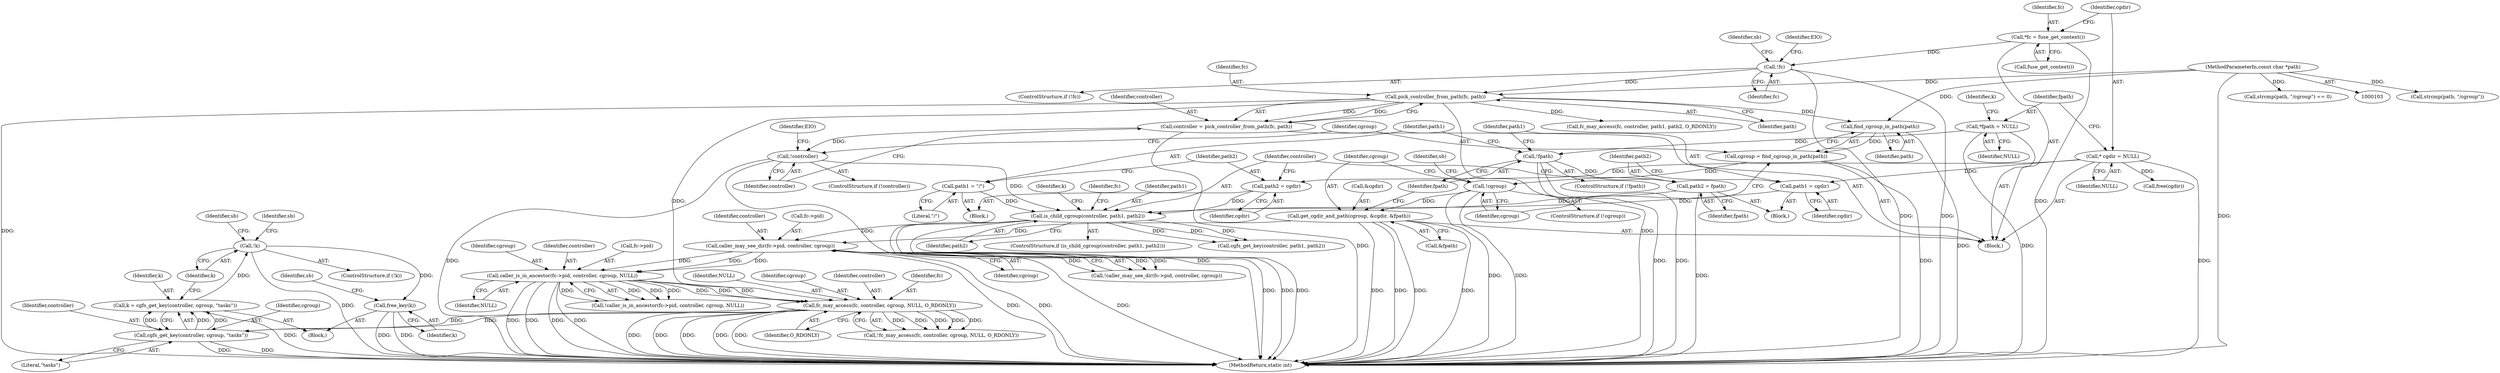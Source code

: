 digraph "0_lxcfs_a8b6c3e0537e90fba3c55910fd1b7229d54a60a7_0@API" {
"1000364" [label="(Call,free_key(k))"];
"1000336" [label="(Call,!k)"];
"1000329" [label="(Call,k = cgfs_get_key(controller, cgroup, \"tasks\"))"];
"1000331" [label="(Call,cgfs_get_key(controller, cgroup, \"tasks\"))"];
"1000310" [label="(Call,fc_may_access(fc, controller, cgroup, NULL, O_RDONLY))"];
"1000207" [label="(Call,pick_controller_from_path(fc, path))"];
"1000137" [label="(Call,!fc)"];
"1000109" [label="(Call,*fc = fuse_get_context())"];
"1000104" [label="(MethodParameterIn,const char *path)"];
"1000284" [label="(Call,caller_is_in_ancestor(fc->pid, controller, cgroup, NULL))"];
"1000270" [label="(Call,caller_may_see_dir(fc->pid, controller, cgroup))"];
"1000263" [label="(Call,is_child_cgroup(controller, path1, path2))"];
"1000211" [label="(Call,!controller)"];
"1000205" [label="(Call,controller = pick_controller_from_path(fc, path))"];
"1000256" [label="(Call,path1 = cgdir)"];
"1000113" [label="(Call,* cgdir = NULL)"];
"1000248" [label="(Call,path1 = \"/\")"];
"1000259" [label="(Call,path2 = fpath)"];
"1000245" [label="(Call,!fpath)"];
"1000117" [label="(Call,*fpath = NULL)"];
"1000251" [label="(Call,path2 = cgdir)"];
"1000238" [label="(Call,get_cgdir_and_path(cgroup, &cgdir, &fpath))"];
"1000221" [label="(Call,!cgroup)"];
"1000216" [label="(Call,cgroup = find_cgroup_in_path(path))"];
"1000218" [label="(Call,find_cgroup_in_path(path))"];
"1000222" [label="(Identifier,cgroup)"];
"1000312" [label="(Identifier,controller)"];
"1000240" [label="(Call,&cgdir)"];
"1000364" [label="(Call,free_key(k))"];
"1000266" [label="(Identifier,path2)"];
"1000262" [label="(ControlStructure,if (is_child_cgroup(controller, path1, path2)))"];
"1000205" [label="(Call,controller = pick_controller_from_path(fc, path))"];
"1000219" [label="(Identifier,path)"];
"1000310" [label="(Call,fc_may_access(fc, controller, cgroup, NULL, O_RDONLY))"];
"1000285" [label="(Call,fc->pid)"];
"1000109" [label="(Call,*fc = fuse_get_context())"];
"1000186" [label="(Call,strcmp(path, \"/cgroup\"))"];
"1000257" [label="(Identifier,path1)"];
"1000208" [label="(Identifier,fc)"];
"1000341" [label="(Identifier,sb)"];
"1000110" [label="(Identifier,fc)"];
"1000270" [label="(Call,caller_may_see_dir(fc->pid, controller, cgroup))"];
"1000119" [label="(Identifier,NULL)"];
"1000309" [label="(Call,!fc_may_access(fc, controller, cgroup, NULL, O_RDONLY))"];
"1000290" [label="(Identifier,NULL)"];
"1000271" [label="(Call,fc->pid)"];
"1000311" [label="(Identifier,fc)"];
"1000211" [label="(Call,!controller)"];
"1000256" [label="(Call,path1 = cgdir)"];
"1000143" [label="(Identifier,sb)"];
"1000250" [label="(Literal,\"/\")"];
"1000352" [label="(Identifier,sb)"];
"1000314" [label="(Identifier,NULL)"];
"1000368" [label="(Identifier,sb)"];
"1000258" [label="(Identifier,cgdir)"];
"1000457" [label="(MethodReturn,static int)"];
"1000269" [label="(Call,!caller_may_see_dir(fc->pid, controller, cgroup))"];
"1000263" [label="(Call,is_child_cgroup(controller, path1, path2))"];
"1000331" [label="(Call,cgfs_get_key(controller, cgroup, \"tasks\"))"];
"1000239" [label="(Identifier,cgroup)"];
"1000255" [label="(Block,)"];
"1000335" [label="(ControlStructure,if (!k))"];
"1000333" [label="(Identifier,cgroup)"];
"1000246" [label="(Identifier,fpath)"];
"1000113" [label="(Call,* cgdir = NULL)"];
"1000289" [label="(Identifier,cgroup)"];
"1000185" [label="(Call,strcmp(path, \"/cgroup\") == 0)"];
"1000249" [label="(Identifier,path1)"];
"1000137" [label="(Call,!fc)"];
"1000274" [label="(Identifier,controller)"];
"1000117" [label="(Call,*fpath = NULL)"];
"1000111" [label="(Call,fuse_get_context())"];
"1000217" [label="(Identifier,cgroup)"];
"1000215" [label="(Identifier,EIO)"];
"1000104" [label="(MethodParameterIn,const char *path)"];
"1000267" [label="(Block,)"];
"1000288" [label="(Identifier,controller)"];
"1000453" [label="(Call,free(cgdir))"];
"1000437" [label="(Call,fc_may_access(fc, controller, path1, path2, O_RDONLY))"];
"1000284" [label="(Call,caller_is_in_ancestor(fc->pid, controller, cgroup, NULL))"];
"1000216" [label="(Call,cgroup = find_cgroup_in_path(path))"];
"1000242" [label="(Call,&fpath)"];
"1000244" [label="(ControlStructure,if (!fpath))"];
"1000238" [label="(Call,get_cgdir_and_path(cgroup, &cgdir, &fpath))"];
"1000248" [label="(Call,path1 = \"/\")"];
"1000114" [label="(Identifier,cgdir)"];
"1000124" [label="(Identifier,k)"];
"1000138" [label="(Identifier,fc)"];
"1000272" [label="(Identifier,fc)"];
"1000261" [label="(Identifier,fpath)"];
"1000379" [label="(Call,cgfs_get_key(controller, path1, path2))"];
"1000329" [label="(Call,k = cgfs_get_key(controller, cgroup, \"tasks\"))"];
"1000251" [label="(Call,path2 = cgdir)"];
"1000226" [label="(Identifier,sb)"];
"1000206" [label="(Identifier,controller)"];
"1000115" [label="(Identifier,NULL)"];
"1000330" [label="(Identifier,k)"];
"1000283" [label="(Call,!caller_is_in_ancestor(fc->pid, controller, cgroup, NULL))"];
"1000210" [label="(ControlStructure,if (!controller))"];
"1000264" [label="(Identifier,controller)"];
"1000253" [label="(Identifier,cgdir)"];
"1000365" [label="(Identifier,k)"];
"1000265" [label="(Identifier,path1)"];
"1000220" [label="(ControlStructure,if (!cgroup))"];
"1000245" [label="(Call,!fpath)"];
"1000313" [label="(Identifier,cgroup)"];
"1000209" [label="(Identifier,path)"];
"1000337" [label="(Identifier,k)"];
"1000334" [label="(Literal,\"tasks\")"];
"1000136" [label="(ControlStructure,if (!fc))"];
"1000252" [label="(Identifier,path2)"];
"1000212" [label="(Identifier,controller)"];
"1000378" [label="(Identifier,k)"];
"1000218" [label="(Call,find_cgroup_in_path(path))"];
"1000207" [label="(Call,pick_controller_from_path(fc, path))"];
"1000221" [label="(Call,!cgroup)"];
"1000315" [label="(Identifier,O_RDONLY)"];
"1000336" [label="(Call,!k)"];
"1000118" [label="(Identifier,fpath)"];
"1000275" [label="(Identifier,cgroup)"];
"1000141" [label="(Identifier,EIO)"];
"1000247" [label="(Block,)"];
"1000259" [label="(Call,path2 = fpath)"];
"1000106" [label="(Block,)"];
"1000332" [label="(Identifier,controller)"];
"1000260" [label="(Identifier,path2)"];
"1000364" -> "1000267"  [label="AST: "];
"1000364" -> "1000365"  [label="CFG: "];
"1000365" -> "1000364"  [label="AST: "];
"1000368" -> "1000364"  [label="CFG: "];
"1000364" -> "1000457"  [label="DDG: "];
"1000364" -> "1000457"  [label="DDG: "];
"1000336" -> "1000364"  [label="DDG: "];
"1000336" -> "1000335"  [label="AST: "];
"1000336" -> "1000337"  [label="CFG: "];
"1000337" -> "1000336"  [label="AST: "];
"1000341" -> "1000336"  [label="CFG: "];
"1000352" -> "1000336"  [label="CFG: "];
"1000336" -> "1000457"  [label="DDG: "];
"1000329" -> "1000336"  [label="DDG: "];
"1000329" -> "1000267"  [label="AST: "];
"1000329" -> "1000331"  [label="CFG: "];
"1000330" -> "1000329"  [label="AST: "];
"1000331" -> "1000329"  [label="AST: "];
"1000337" -> "1000329"  [label="CFG: "];
"1000329" -> "1000457"  [label="DDG: "];
"1000331" -> "1000329"  [label="DDG: "];
"1000331" -> "1000329"  [label="DDG: "];
"1000331" -> "1000329"  [label="DDG: "];
"1000331" -> "1000334"  [label="CFG: "];
"1000332" -> "1000331"  [label="AST: "];
"1000333" -> "1000331"  [label="AST: "];
"1000334" -> "1000331"  [label="AST: "];
"1000331" -> "1000457"  [label="DDG: "];
"1000331" -> "1000457"  [label="DDG: "];
"1000310" -> "1000331"  [label="DDG: "];
"1000310" -> "1000331"  [label="DDG: "];
"1000310" -> "1000309"  [label="AST: "];
"1000310" -> "1000315"  [label="CFG: "];
"1000311" -> "1000310"  [label="AST: "];
"1000312" -> "1000310"  [label="AST: "];
"1000313" -> "1000310"  [label="AST: "];
"1000314" -> "1000310"  [label="AST: "];
"1000315" -> "1000310"  [label="AST: "];
"1000309" -> "1000310"  [label="CFG: "];
"1000310" -> "1000457"  [label="DDG: "];
"1000310" -> "1000457"  [label="DDG: "];
"1000310" -> "1000457"  [label="DDG: "];
"1000310" -> "1000457"  [label="DDG: "];
"1000310" -> "1000457"  [label="DDG: "];
"1000310" -> "1000309"  [label="DDG: "];
"1000310" -> "1000309"  [label="DDG: "];
"1000310" -> "1000309"  [label="DDG: "];
"1000310" -> "1000309"  [label="DDG: "];
"1000310" -> "1000309"  [label="DDG: "];
"1000207" -> "1000310"  [label="DDG: "];
"1000284" -> "1000310"  [label="DDG: "];
"1000284" -> "1000310"  [label="DDG: "];
"1000284" -> "1000310"  [label="DDG: "];
"1000207" -> "1000205"  [label="AST: "];
"1000207" -> "1000209"  [label="CFG: "];
"1000208" -> "1000207"  [label="AST: "];
"1000209" -> "1000207"  [label="AST: "];
"1000205" -> "1000207"  [label="CFG: "];
"1000207" -> "1000457"  [label="DDG: "];
"1000207" -> "1000457"  [label="DDG: "];
"1000207" -> "1000205"  [label="DDG: "];
"1000207" -> "1000205"  [label="DDG: "];
"1000137" -> "1000207"  [label="DDG: "];
"1000104" -> "1000207"  [label="DDG: "];
"1000207" -> "1000218"  [label="DDG: "];
"1000207" -> "1000437"  [label="DDG: "];
"1000137" -> "1000136"  [label="AST: "];
"1000137" -> "1000138"  [label="CFG: "];
"1000138" -> "1000137"  [label="AST: "];
"1000141" -> "1000137"  [label="CFG: "];
"1000143" -> "1000137"  [label="CFG: "];
"1000137" -> "1000457"  [label="DDG: "];
"1000137" -> "1000457"  [label="DDG: "];
"1000109" -> "1000137"  [label="DDG: "];
"1000109" -> "1000106"  [label="AST: "];
"1000109" -> "1000111"  [label="CFG: "];
"1000110" -> "1000109"  [label="AST: "];
"1000111" -> "1000109"  [label="AST: "];
"1000114" -> "1000109"  [label="CFG: "];
"1000109" -> "1000457"  [label="DDG: "];
"1000104" -> "1000103"  [label="AST: "];
"1000104" -> "1000457"  [label="DDG: "];
"1000104" -> "1000185"  [label="DDG: "];
"1000104" -> "1000186"  [label="DDG: "];
"1000104" -> "1000218"  [label="DDG: "];
"1000284" -> "1000283"  [label="AST: "];
"1000284" -> "1000290"  [label="CFG: "];
"1000285" -> "1000284"  [label="AST: "];
"1000288" -> "1000284"  [label="AST: "];
"1000289" -> "1000284"  [label="AST: "];
"1000290" -> "1000284"  [label="AST: "];
"1000283" -> "1000284"  [label="CFG: "];
"1000284" -> "1000457"  [label="DDG: "];
"1000284" -> "1000457"  [label="DDG: "];
"1000284" -> "1000457"  [label="DDG: "];
"1000284" -> "1000457"  [label="DDG: "];
"1000284" -> "1000283"  [label="DDG: "];
"1000284" -> "1000283"  [label="DDG: "];
"1000284" -> "1000283"  [label="DDG: "];
"1000284" -> "1000283"  [label="DDG: "];
"1000270" -> "1000284"  [label="DDG: "];
"1000270" -> "1000284"  [label="DDG: "];
"1000270" -> "1000284"  [label="DDG: "];
"1000270" -> "1000269"  [label="AST: "];
"1000270" -> "1000275"  [label="CFG: "];
"1000271" -> "1000270"  [label="AST: "];
"1000274" -> "1000270"  [label="AST: "];
"1000275" -> "1000270"  [label="AST: "];
"1000269" -> "1000270"  [label="CFG: "];
"1000270" -> "1000457"  [label="DDG: "];
"1000270" -> "1000457"  [label="DDG: "];
"1000270" -> "1000457"  [label="DDG: "];
"1000270" -> "1000269"  [label="DDG: "];
"1000270" -> "1000269"  [label="DDG: "];
"1000270" -> "1000269"  [label="DDG: "];
"1000263" -> "1000270"  [label="DDG: "];
"1000238" -> "1000270"  [label="DDG: "];
"1000263" -> "1000262"  [label="AST: "];
"1000263" -> "1000266"  [label="CFG: "];
"1000264" -> "1000263"  [label="AST: "];
"1000265" -> "1000263"  [label="AST: "];
"1000266" -> "1000263"  [label="AST: "];
"1000272" -> "1000263"  [label="CFG: "];
"1000378" -> "1000263"  [label="CFG: "];
"1000263" -> "1000457"  [label="DDG: "];
"1000263" -> "1000457"  [label="DDG: "];
"1000263" -> "1000457"  [label="DDG: "];
"1000211" -> "1000263"  [label="DDG: "];
"1000256" -> "1000263"  [label="DDG: "];
"1000248" -> "1000263"  [label="DDG: "];
"1000259" -> "1000263"  [label="DDG: "];
"1000251" -> "1000263"  [label="DDG: "];
"1000263" -> "1000379"  [label="DDG: "];
"1000263" -> "1000379"  [label="DDG: "];
"1000263" -> "1000379"  [label="DDG: "];
"1000211" -> "1000210"  [label="AST: "];
"1000211" -> "1000212"  [label="CFG: "];
"1000212" -> "1000211"  [label="AST: "];
"1000215" -> "1000211"  [label="CFG: "];
"1000217" -> "1000211"  [label="CFG: "];
"1000211" -> "1000457"  [label="DDG: "];
"1000211" -> "1000457"  [label="DDG: "];
"1000205" -> "1000211"  [label="DDG: "];
"1000205" -> "1000106"  [label="AST: "];
"1000206" -> "1000205"  [label="AST: "];
"1000212" -> "1000205"  [label="CFG: "];
"1000205" -> "1000457"  [label="DDG: "];
"1000256" -> "1000255"  [label="AST: "];
"1000256" -> "1000258"  [label="CFG: "];
"1000257" -> "1000256"  [label="AST: "];
"1000258" -> "1000256"  [label="AST: "];
"1000260" -> "1000256"  [label="CFG: "];
"1000113" -> "1000256"  [label="DDG: "];
"1000113" -> "1000106"  [label="AST: "];
"1000113" -> "1000115"  [label="CFG: "];
"1000114" -> "1000113"  [label="AST: "];
"1000115" -> "1000113"  [label="AST: "];
"1000118" -> "1000113"  [label="CFG: "];
"1000113" -> "1000457"  [label="DDG: "];
"1000113" -> "1000251"  [label="DDG: "];
"1000113" -> "1000453"  [label="DDG: "];
"1000248" -> "1000247"  [label="AST: "];
"1000248" -> "1000250"  [label="CFG: "];
"1000249" -> "1000248"  [label="AST: "];
"1000250" -> "1000248"  [label="AST: "];
"1000252" -> "1000248"  [label="CFG: "];
"1000259" -> "1000255"  [label="AST: "];
"1000259" -> "1000261"  [label="CFG: "];
"1000260" -> "1000259"  [label="AST: "];
"1000261" -> "1000259"  [label="AST: "];
"1000264" -> "1000259"  [label="CFG: "];
"1000259" -> "1000457"  [label="DDG: "];
"1000245" -> "1000259"  [label="DDG: "];
"1000245" -> "1000244"  [label="AST: "];
"1000245" -> "1000246"  [label="CFG: "];
"1000246" -> "1000245"  [label="AST: "];
"1000249" -> "1000245"  [label="CFG: "];
"1000257" -> "1000245"  [label="CFG: "];
"1000245" -> "1000457"  [label="DDG: "];
"1000245" -> "1000457"  [label="DDG: "];
"1000117" -> "1000245"  [label="DDG: "];
"1000117" -> "1000106"  [label="AST: "];
"1000117" -> "1000119"  [label="CFG: "];
"1000118" -> "1000117"  [label="AST: "];
"1000119" -> "1000117"  [label="AST: "];
"1000124" -> "1000117"  [label="CFG: "];
"1000117" -> "1000457"  [label="DDG: "];
"1000251" -> "1000247"  [label="AST: "];
"1000251" -> "1000253"  [label="CFG: "];
"1000252" -> "1000251"  [label="AST: "];
"1000253" -> "1000251"  [label="AST: "];
"1000264" -> "1000251"  [label="CFG: "];
"1000238" -> "1000106"  [label="AST: "];
"1000238" -> "1000242"  [label="CFG: "];
"1000239" -> "1000238"  [label="AST: "];
"1000240" -> "1000238"  [label="AST: "];
"1000242" -> "1000238"  [label="AST: "];
"1000246" -> "1000238"  [label="CFG: "];
"1000238" -> "1000457"  [label="DDG: "];
"1000238" -> "1000457"  [label="DDG: "];
"1000238" -> "1000457"  [label="DDG: "];
"1000238" -> "1000457"  [label="DDG: "];
"1000221" -> "1000238"  [label="DDG: "];
"1000221" -> "1000220"  [label="AST: "];
"1000221" -> "1000222"  [label="CFG: "];
"1000222" -> "1000221"  [label="AST: "];
"1000226" -> "1000221"  [label="CFG: "];
"1000239" -> "1000221"  [label="CFG: "];
"1000221" -> "1000457"  [label="DDG: "];
"1000221" -> "1000457"  [label="DDG: "];
"1000216" -> "1000221"  [label="DDG: "];
"1000216" -> "1000106"  [label="AST: "];
"1000216" -> "1000218"  [label="CFG: "];
"1000217" -> "1000216"  [label="AST: "];
"1000218" -> "1000216"  [label="AST: "];
"1000222" -> "1000216"  [label="CFG: "];
"1000216" -> "1000457"  [label="DDG: "];
"1000218" -> "1000216"  [label="DDG: "];
"1000218" -> "1000219"  [label="CFG: "];
"1000219" -> "1000218"  [label="AST: "];
"1000218" -> "1000457"  [label="DDG: "];
}
